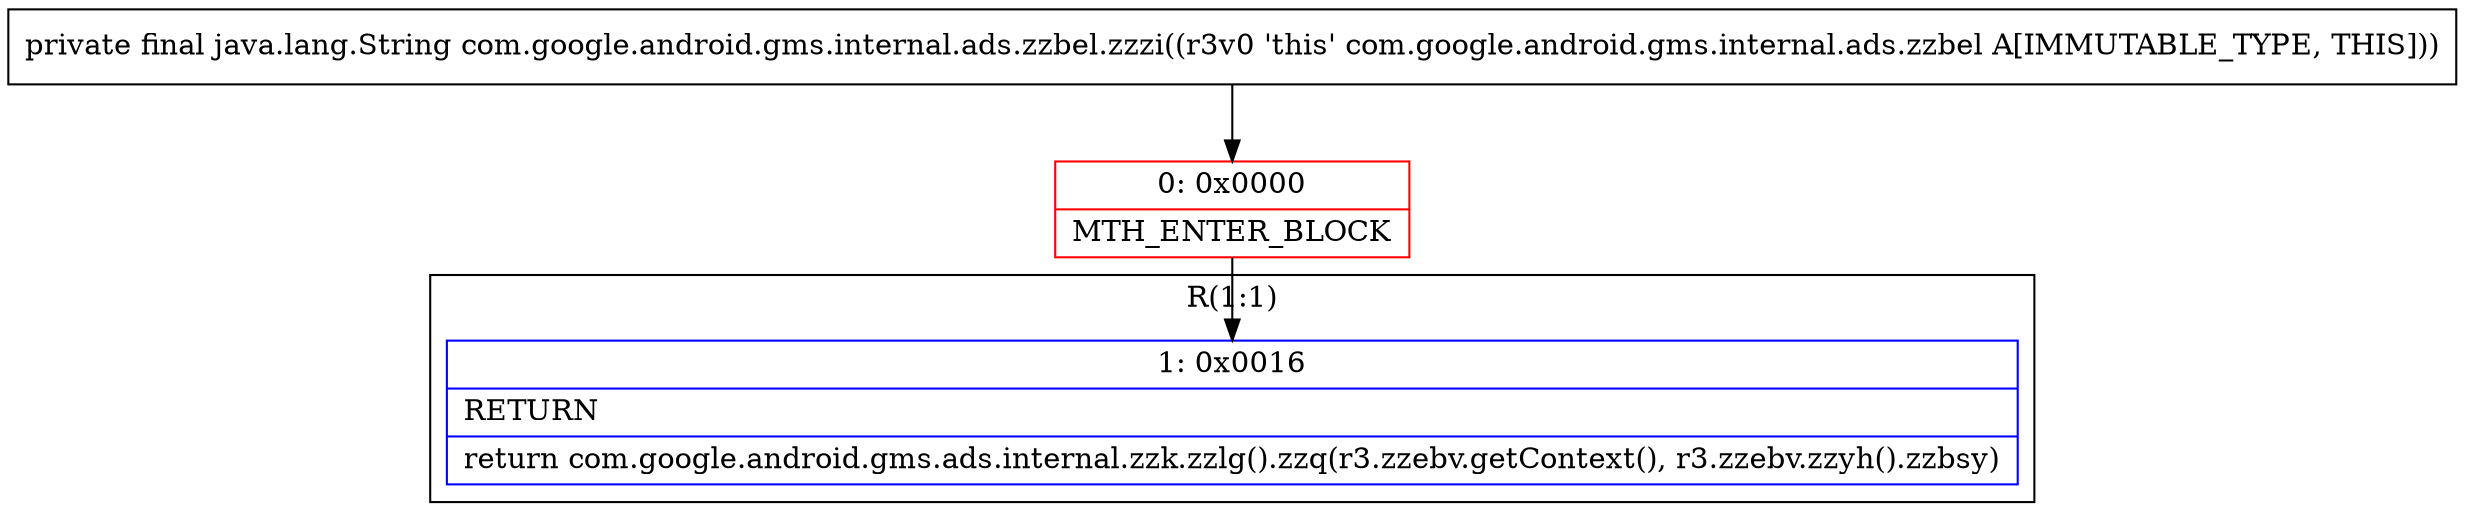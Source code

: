 digraph "CFG forcom.google.android.gms.internal.ads.zzbel.zzzi()Ljava\/lang\/String;" {
subgraph cluster_Region_1112467127 {
label = "R(1:1)";
node [shape=record,color=blue];
Node_1 [shape=record,label="{1\:\ 0x0016|RETURN\l|return com.google.android.gms.ads.internal.zzk.zzlg().zzq(r3.zzebv.getContext(), r3.zzebv.zzyh().zzbsy)\l}"];
}
Node_0 [shape=record,color=red,label="{0\:\ 0x0000|MTH_ENTER_BLOCK\l}"];
MethodNode[shape=record,label="{private final java.lang.String com.google.android.gms.internal.ads.zzbel.zzzi((r3v0 'this' com.google.android.gms.internal.ads.zzbel A[IMMUTABLE_TYPE, THIS])) }"];
MethodNode -> Node_0;
Node_0 -> Node_1;
}

